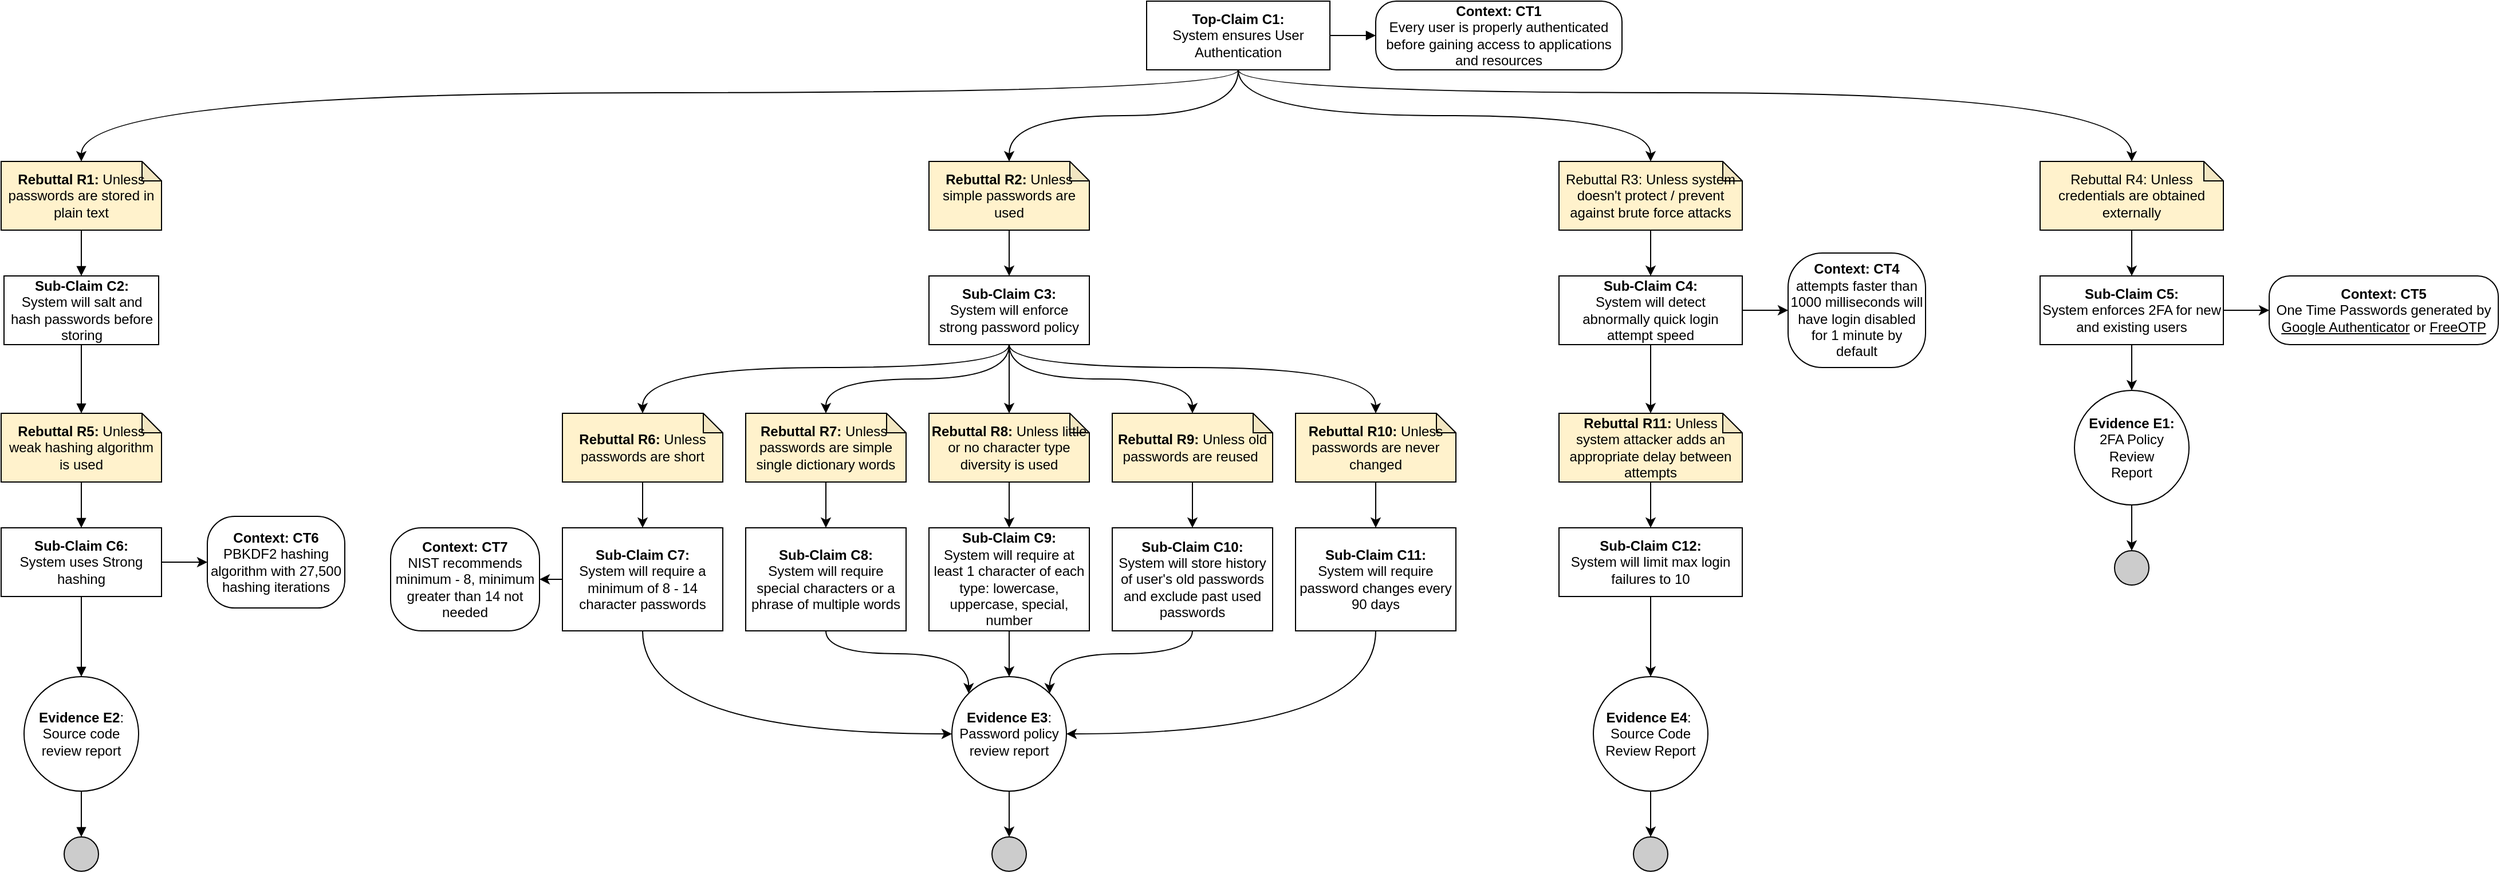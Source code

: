 <mxfile version="20.4.0" type="device"><diagram id="2RAkf9iS2bYrb-5zrusB" name="Page-1"><mxGraphModel dx="3373" dy="934" grid="1" gridSize="10" guides="1" tooltips="1" connect="1" arrows="1" fold="1" page="1" pageScale="1" pageWidth="850" pageHeight="1100" math="0" shadow="0"><root><mxCell id="0"/><mxCell id="1" parent="0"/><mxCell id="EpLoNu7SxfJ4iQwhgqlz-4" style="edgeStyle=orthogonalEdgeStyle;rounded=0;orthogonalLoop=1;jettySize=auto;html=1;exitX=1;exitY=0.5;exitDx=0;exitDy=0;entryX=0;entryY=0.5;entryDx=0;entryDy=0;endArrow=block;endFill=1;" parent="1" source="EpLoNu7SxfJ4iQwhgqlz-2" target="EpLoNu7SxfJ4iQwhgqlz-3" edge="1"><mxGeometry relative="1" as="geometry"/></mxCell><mxCell id="M3ocMMuZltPFjJ-aD4CA-81" style="edgeStyle=orthogonalEdgeStyle;curved=1;rounded=0;orthogonalLoop=1;jettySize=auto;html=1;exitX=0.5;exitY=1;exitDx=0;exitDy=0;" edge="1" parent="1" source="EpLoNu7SxfJ4iQwhgqlz-2" target="EpLoNu7SxfJ4iQwhgqlz-5"><mxGeometry relative="1" as="geometry"><Array as="points"><mxPoint x="-580" y="100"/><mxPoint x="-1590" y="100"/></Array></mxGeometry></mxCell><mxCell id="M3ocMMuZltPFjJ-aD4CA-82" style="edgeStyle=orthogonalEdgeStyle;curved=1;rounded=0;orthogonalLoop=1;jettySize=auto;html=1;entryX=0.5;entryY=0;entryDx=0;entryDy=0;entryPerimeter=0;exitX=0.5;exitY=1;exitDx=0;exitDy=0;" edge="1" parent="1" source="EpLoNu7SxfJ4iQwhgqlz-2" target="-tS1emSIf2z8Tfrz13Ts-1"><mxGeometry relative="1" as="geometry"/></mxCell><mxCell id="M3ocMMuZltPFjJ-aD4CA-83" style="edgeStyle=orthogonalEdgeStyle;curved=1;rounded=0;orthogonalLoop=1;jettySize=auto;html=1;exitX=0.5;exitY=1;exitDx=0;exitDy=0;" edge="1" parent="1" source="EpLoNu7SxfJ4iQwhgqlz-2" target="-tS1emSIf2z8Tfrz13Ts-2"><mxGeometry relative="1" as="geometry"/></mxCell><mxCell id="M3ocMMuZltPFjJ-aD4CA-84" style="edgeStyle=orthogonalEdgeStyle;curved=1;rounded=0;orthogonalLoop=1;jettySize=auto;html=1;entryX=0.5;entryY=0;entryDx=0;entryDy=0;entryPerimeter=0;exitX=0.5;exitY=1;exitDx=0;exitDy=0;" edge="1" parent="1" source="EpLoNu7SxfJ4iQwhgqlz-2" target="M3ocMMuZltPFjJ-aD4CA-74"><mxGeometry relative="1" as="geometry"><Array as="points"><mxPoint x="-580" y="100"/><mxPoint x="200" y="100"/></Array></mxGeometry></mxCell><mxCell id="EpLoNu7SxfJ4iQwhgqlz-2" value="&lt;b&gt;Top-Claim C1:&lt;br&gt;&lt;/b&gt;System ensures User Authentication" style="rounded=0;whiteSpace=wrap;html=1;" parent="1" vertex="1"><mxGeometry x="-660" y="20" width="160" height="60" as="geometry"/></mxCell><mxCell id="EpLoNu7SxfJ4iQwhgqlz-3" value="&lt;b&gt;Context: CT1&lt;/b&gt;&lt;br&gt;Every user is properly authenticated before gaining access to applications and resources" style="rounded=1;whiteSpace=wrap;html=1;arcSize=30;" parent="1" vertex="1"><mxGeometry x="-460" y="20" width="215" height="60" as="geometry"/></mxCell><mxCell id="EpLoNu7SxfJ4iQwhgqlz-9" style="edgeStyle=orthogonalEdgeStyle;curved=1;rounded=0;orthogonalLoop=1;jettySize=auto;html=1;endArrow=block;endFill=1;" parent="1" source="EpLoNu7SxfJ4iQwhgqlz-5" target="EpLoNu7SxfJ4iQwhgqlz-8" edge="1"><mxGeometry relative="1" as="geometry"/></mxCell><mxCell id="EpLoNu7SxfJ4iQwhgqlz-5" value="&lt;b&gt;Rebuttal R1:&lt;/b&gt; Unless passwords are stored in plain text" style="shape=note;whiteSpace=wrap;html=1;backgroundOutline=1;darkOpacity=0.05;size=17;fillColor=#FFF2CC;" parent="1" vertex="1"><mxGeometry x="-1660" y="160" width="140" height="60" as="geometry"/></mxCell><mxCell id="EpLoNu7SxfJ4iQwhgqlz-12" style="edgeStyle=orthogonalEdgeStyle;curved=1;rounded=0;orthogonalLoop=1;jettySize=auto;html=1;exitX=0.5;exitY=1;exitDx=0;exitDy=0;entryX=0.5;entryY=0;entryDx=0;entryDy=0;entryPerimeter=0;endArrow=block;endFill=1;" parent="1" source="EpLoNu7SxfJ4iQwhgqlz-8" target="EpLoNu7SxfJ4iQwhgqlz-10" edge="1"><mxGeometry relative="1" as="geometry"/></mxCell><mxCell id="EpLoNu7SxfJ4iQwhgqlz-8" value="&lt;b&gt;Sub-Claim C2:&lt;br&gt;&lt;/b&gt;System will salt and hash passwords before storing" style="rounded=0;whiteSpace=wrap;html=1;" parent="1" vertex="1"><mxGeometry x="-1657.5" y="260" width="135" height="60" as="geometry"/></mxCell><mxCell id="EpLoNu7SxfJ4iQwhgqlz-16" style="edgeStyle=orthogonalEdgeStyle;curved=1;rounded=0;orthogonalLoop=1;jettySize=auto;html=1;exitX=0.5;exitY=1;exitDx=0;exitDy=0;exitPerimeter=0;entryX=0.5;entryY=0;entryDx=0;entryDy=0;endArrow=block;endFill=1;" parent="1" source="EpLoNu7SxfJ4iQwhgqlz-10" target="EpLoNu7SxfJ4iQwhgqlz-14" edge="1"><mxGeometry relative="1" as="geometry"/></mxCell><mxCell id="EpLoNu7SxfJ4iQwhgqlz-10" value="&lt;b&gt;Rebuttal R5:&lt;/b&gt; Unless weak hashing algorithm is used" style="shape=note;whiteSpace=wrap;html=1;backgroundOutline=1;darkOpacity=0.05;size=17;fillColor=#FFF2CC;" parent="1" vertex="1"><mxGeometry x="-1660" y="380" width="140" height="60" as="geometry"/></mxCell><mxCell id="EpLoNu7SxfJ4iQwhgqlz-20" style="edgeStyle=orthogonalEdgeStyle;curved=1;rounded=0;orthogonalLoop=1;jettySize=auto;html=1;exitX=0.5;exitY=1;exitDx=0;exitDy=0;entryX=0.5;entryY=0;entryDx=0;entryDy=0;endArrow=block;endFill=1;" parent="1" source="EpLoNu7SxfJ4iQwhgqlz-14" target="EpLoNu7SxfJ4iQwhgqlz-18" edge="1"><mxGeometry relative="1" as="geometry"/></mxCell><mxCell id="M3ocMMuZltPFjJ-aD4CA-2" style="edgeStyle=orthogonalEdgeStyle;curved=1;rounded=0;orthogonalLoop=1;jettySize=auto;html=1;entryX=0;entryY=0.5;entryDx=0;entryDy=0;" edge="1" parent="1" source="EpLoNu7SxfJ4iQwhgqlz-14" target="-tS1emSIf2z8Tfrz13Ts-18"><mxGeometry relative="1" as="geometry"/></mxCell><mxCell id="EpLoNu7SxfJ4iQwhgqlz-14" value="&lt;b&gt;Sub-Claim C6:&lt;br&gt;&lt;/b&gt;System uses Strong hashing" style="rounded=0;whiteSpace=wrap;html=1;" parent="1" vertex="1"><mxGeometry x="-1660" y="480" width="140" height="60" as="geometry"/></mxCell><mxCell id="EpLoNu7SxfJ4iQwhgqlz-23" style="edgeStyle=orthogonalEdgeStyle;curved=1;rounded=0;orthogonalLoop=1;jettySize=auto;html=1;entryX=0.5;entryY=0;entryDx=0;entryDy=0;endArrow=block;endFill=1;" parent="1" source="EpLoNu7SxfJ4iQwhgqlz-18" target="EpLoNu7SxfJ4iQwhgqlz-22" edge="1"><mxGeometry relative="1" as="geometry"/></mxCell><mxCell id="EpLoNu7SxfJ4iQwhgqlz-18" value="&lt;b&gt;Evidence E2&lt;/b&gt;:&lt;br&gt;Source code review report" style="ellipse;whiteSpace=wrap;html=1;aspect=fixed;fillColor=#ffffff;rounded=0;" parent="1" vertex="1"><mxGeometry x="-1640" y="610" width="100" height="100" as="geometry"/></mxCell><mxCell id="EpLoNu7SxfJ4iQwhgqlz-22" value="" style="ellipse;whiteSpace=wrap;html=1;aspect=fixed;fillColor=#CCCCCC;" parent="1" vertex="1"><mxGeometry x="-1605" y="750" width="30" height="30" as="geometry"/></mxCell><mxCell id="M3ocMMuZltPFjJ-aD4CA-77" style="edgeStyle=orthogonalEdgeStyle;curved=1;rounded=0;orthogonalLoop=1;jettySize=auto;html=1;entryX=0;entryY=0.5;entryDx=0;entryDy=0;" edge="1" parent="1" source="EpLoNu7SxfJ4iQwhgqlz-40" target="-tS1emSIf2z8Tfrz13Ts-5"><mxGeometry relative="1" as="geometry"/></mxCell><mxCell id="M3ocMMuZltPFjJ-aD4CA-79" style="edgeStyle=orthogonalEdgeStyle;curved=1;rounded=0;orthogonalLoop=1;jettySize=auto;html=1;entryX=0.5;entryY=0;entryDx=0;entryDy=0;" edge="1" parent="1" source="EpLoNu7SxfJ4iQwhgqlz-40" target="-tS1emSIf2z8Tfrz13Ts-11"><mxGeometry relative="1" as="geometry"/></mxCell><mxCell id="EpLoNu7SxfJ4iQwhgqlz-40" value="&lt;b&gt;Sub-Claim C5:&lt;br&gt;&lt;/b&gt;System enforces 2FA for new and existing users" style="rounded=0;whiteSpace=wrap;html=1;" parent="1" vertex="1"><mxGeometry x="120" y="260" width="160" height="60" as="geometry"/></mxCell><mxCell id="M3ocMMuZltPFjJ-aD4CA-16" style="edgeStyle=orthogonalEdgeStyle;curved=1;rounded=0;orthogonalLoop=1;jettySize=auto;html=1;entryX=0.5;entryY=0;entryDx=0;entryDy=0;" edge="1" parent="1" source="-tS1emSIf2z8Tfrz13Ts-1" target="M3ocMMuZltPFjJ-aD4CA-5"><mxGeometry relative="1" as="geometry"/></mxCell><mxCell id="-tS1emSIf2z8Tfrz13Ts-1" value="&lt;b&gt;Rebuttal R2: &lt;/b&gt;Unless simple passwords are used" style="shape=note;whiteSpace=wrap;html=1;backgroundOutline=1;darkOpacity=0.05;size=17;fillColor=#FFF2CC;" parent="1" vertex="1"><mxGeometry x="-850" y="160" width="140" height="60" as="geometry"/></mxCell><mxCell id="M3ocMMuZltPFjJ-aD4CA-67" style="edgeStyle=orthogonalEdgeStyle;curved=1;rounded=0;orthogonalLoop=1;jettySize=auto;html=1;entryX=0.5;entryY=0;entryDx=0;entryDy=0;" edge="1" parent="1" source="-tS1emSIf2z8Tfrz13Ts-2" target="M3ocMMuZltPFjJ-aD4CA-62"><mxGeometry relative="1" as="geometry"/></mxCell><mxCell id="-tS1emSIf2z8Tfrz13Ts-2" value="Rebuttal R3: Unless system doesn't protect / prevent against brute force attacks" style="shape=note;whiteSpace=wrap;html=1;backgroundOutline=1;darkOpacity=0.05;size=17;fillColor=#FFF2CC;" parent="1" vertex="1"><mxGeometry x="-300" y="160" width="160" height="60" as="geometry"/></mxCell><mxCell id="-tS1emSIf2z8Tfrz13Ts-5" value="&lt;b&gt;Context: CT5&lt;/b&gt;&lt;br&gt;One Time Passwords generated by &lt;u&gt;Google Authenticator&lt;/u&gt;&amp;nbsp;or &lt;u&gt;FreeOTP&lt;/u&gt;" style="rounded=1;whiteSpace=wrap;html=1;arcSize=30;" parent="1" vertex="1"><mxGeometry x="320" y="260" width="200" height="60" as="geometry"/></mxCell><mxCell id="-tS1emSIf2z8Tfrz13Ts-14" style="edgeStyle=orthogonalEdgeStyle;rounded=0;orthogonalLoop=1;jettySize=auto;html=1;entryX=0.5;entryY=0;entryDx=0;entryDy=0;" parent="1" source="-tS1emSIf2z8Tfrz13Ts-11" target="-tS1emSIf2z8Tfrz13Ts-12" edge="1"><mxGeometry relative="1" as="geometry"/></mxCell><mxCell id="-tS1emSIf2z8Tfrz13Ts-11" value="&lt;b&gt;Evidence E1:&lt;/b&gt;&lt;br&gt;2FA Policy Review&lt;br&gt;Report" style="ellipse;whiteSpace=wrap;html=1;aspect=fixed;fillColor=#ffffff;rounded=0;" parent="1" vertex="1"><mxGeometry x="150" y="360" width="100" height="100" as="geometry"/></mxCell><mxCell id="-tS1emSIf2z8Tfrz13Ts-12" value="" style="ellipse;whiteSpace=wrap;html=1;aspect=fixed;fillColor=#CCCCCC;" parent="1" vertex="1"><mxGeometry x="185" y="500" width="30" height="30" as="geometry"/></mxCell><mxCell id="-tS1emSIf2z8Tfrz13Ts-18" value="&lt;b&gt;Context: CT6&lt;br&gt;&lt;/b&gt;PBKDF2 hashing algorithm with 27,500 hashing iterations" style="rounded=1;whiteSpace=wrap;html=1;arcSize=30;" parent="1" vertex="1"><mxGeometry x="-1480" y="470" width="120" height="80" as="geometry"/></mxCell><mxCell id="M3ocMMuZltPFjJ-aD4CA-15" style="edgeStyle=orthogonalEdgeStyle;curved=1;rounded=0;orthogonalLoop=1;jettySize=auto;html=1;exitX=0.5;exitY=1;exitDx=0;exitDy=0;" edge="1" parent="1" source="M3ocMMuZltPFjJ-aD4CA-5" target="M3ocMMuZltPFjJ-aD4CA-10"><mxGeometry relative="1" as="geometry"/></mxCell><mxCell id="M3ocMMuZltPFjJ-aD4CA-31" style="edgeStyle=orthogonalEdgeStyle;curved=1;rounded=0;orthogonalLoop=1;jettySize=auto;html=1;exitX=0.5;exitY=1;exitDx=0;exitDy=0;" edge="1" parent="1" source="M3ocMMuZltPFjJ-aD4CA-5" target="M3ocMMuZltPFjJ-aD4CA-8"><mxGeometry relative="1" as="geometry"><Array as="points"><mxPoint x="-780" y="340"/><mxPoint x="-1100" y="340"/></Array></mxGeometry></mxCell><mxCell id="M3ocMMuZltPFjJ-aD4CA-32" style="edgeStyle=orthogonalEdgeStyle;curved=1;rounded=0;orthogonalLoop=1;jettySize=auto;html=1;exitX=0.5;exitY=1;exitDx=0;exitDy=0;" edge="1" parent="1" source="M3ocMMuZltPFjJ-aD4CA-5" target="M3ocMMuZltPFjJ-aD4CA-9"><mxGeometry relative="1" as="geometry"/></mxCell><mxCell id="M3ocMMuZltPFjJ-aD4CA-33" style="edgeStyle=orthogonalEdgeStyle;curved=1;rounded=0;orthogonalLoop=1;jettySize=auto;html=1;exitX=0.5;exitY=1;exitDx=0;exitDy=0;" edge="1" parent="1" source="M3ocMMuZltPFjJ-aD4CA-5" target="M3ocMMuZltPFjJ-aD4CA-24"><mxGeometry relative="1" as="geometry"/></mxCell><mxCell id="M3ocMMuZltPFjJ-aD4CA-34" style="edgeStyle=orthogonalEdgeStyle;curved=1;rounded=0;orthogonalLoop=1;jettySize=auto;html=1;exitX=0.5;exitY=1;exitDx=0;exitDy=0;" edge="1" parent="1" source="M3ocMMuZltPFjJ-aD4CA-5" target="M3ocMMuZltPFjJ-aD4CA-23"><mxGeometry relative="1" as="geometry"><Array as="points"><mxPoint x="-780" y="340"/><mxPoint x="-460" y="340"/></Array></mxGeometry></mxCell><mxCell id="M3ocMMuZltPFjJ-aD4CA-5" value="&lt;b&gt;Sub-Claim C3:&lt;br&gt;&lt;/b&gt;System will enforce strong password policy" style="rounded=0;whiteSpace=wrap;html=1;" vertex="1" parent="1"><mxGeometry x="-850" y="260" width="140" height="60" as="geometry"/></mxCell><mxCell id="M3ocMMuZltPFjJ-aD4CA-70" style="edgeStyle=orthogonalEdgeStyle;curved=1;rounded=0;orthogonalLoop=1;jettySize=auto;html=1;entryX=0.5;entryY=0;entryDx=0;entryDy=0;" edge="1" parent="1" source="M3ocMMuZltPFjJ-aD4CA-6" target="M3ocMMuZltPFjJ-aD4CA-66"><mxGeometry relative="1" as="geometry"/></mxCell><mxCell id="M3ocMMuZltPFjJ-aD4CA-6" value="&lt;b&gt;Sub-Claim C12:&lt;br&gt;&lt;/b&gt;System will limit max login failures to 10" style="rounded=0;whiteSpace=wrap;html=1;" vertex="1" parent="1"><mxGeometry x="-300" y="480" width="160" height="60" as="geometry"/></mxCell><mxCell id="M3ocMMuZltPFjJ-aD4CA-35" style="edgeStyle=orthogonalEdgeStyle;curved=1;rounded=0;orthogonalLoop=1;jettySize=auto;html=1;" edge="1" parent="1" source="M3ocMMuZltPFjJ-aD4CA-8" target="M3ocMMuZltPFjJ-aD4CA-22"><mxGeometry relative="1" as="geometry"/></mxCell><mxCell id="M3ocMMuZltPFjJ-aD4CA-8" value="&lt;b&gt;Rebuttal R6:&lt;/b&gt; Unless passwords are short" style="shape=note;whiteSpace=wrap;html=1;backgroundOutline=1;darkOpacity=0.05;size=17;fillColor=#FFF2CC;" vertex="1" parent="1"><mxGeometry x="-1170" y="380" width="140" height="60" as="geometry"/></mxCell><mxCell id="M3ocMMuZltPFjJ-aD4CA-44" style="edgeStyle=none;rounded=0;orthogonalLoop=1;jettySize=auto;html=1;entryX=0.5;entryY=0;entryDx=0;entryDy=0;" edge="1" parent="1" source="M3ocMMuZltPFjJ-aD4CA-9" target="M3ocMMuZltPFjJ-aD4CA-38"><mxGeometry relative="1" as="geometry"/></mxCell><mxCell id="M3ocMMuZltPFjJ-aD4CA-9" value="&lt;b&gt;Rebuttal R7:&lt;/b&gt; Unless&amp;nbsp; passwords are simple single dictionary words" style="shape=note;whiteSpace=wrap;html=1;backgroundOutline=1;darkOpacity=0.05;size=17;fillColor=#FFF2CC;" vertex="1" parent="1"><mxGeometry x="-1010" y="380" width="140" height="60" as="geometry"/></mxCell><mxCell id="M3ocMMuZltPFjJ-aD4CA-45" style="edgeStyle=none;rounded=0;orthogonalLoop=1;jettySize=auto;html=1;entryX=0.5;entryY=0;entryDx=0;entryDy=0;" edge="1" parent="1" source="M3ocMMuZltPFjJ-aD4CA-10" target="M3ocMMuZltPFjJ-aD4CA-39"><mxGeometry relative="1" as="geometry"/></mxCell><mxCell id="M3ocMMuZltPFjJ-aD4CA-10" value="&lt;b&gt;Rebuttal R8:&lt;/b&gt; Unless little or no character type diversity is used" style="shape=note;whiteSpace=wrap;html=1;backgroundOutline=1;darkOpacity=0.05;size=17;fillColor=#FFF2CC;" vertex="1" parent="1"><mxGeometry x="-850" y="380" width="140" height="60" as="geometry"/></mxCell><mxCell id="M3ocMMuZltPFjJ-aD4CA-43" style="edgeStyle=none;rounded=0;orthogonalLoop=1;jettySize=auto;html=1;entryX=1;entryY=0.5;entryDx=0;entryDy=0;" edge="1" parent="1" source="M3ocMMuZltPFjJ-aD4CA-22" target="M3ocMMuZltPFjJ-aD4CA-42"><mxGeometry relative="1" as="geometry"/></mxCell><mxCell id="M3ocMMuZltPFjJ-aD4CA-58" style="edgeStyle=orthogonalEdgeStyle;curved=1;rounded=0;orthogonalLoop=1;jettySize=auto;html=1;entryX=0;entryY=0.5;entryDx=0;entryDy=0;exitX=0.5;exitY=1;exitDx=0;exitDy=0;" edge="1" parent="1" source="M3ocMMuZltPFjJ-aD4CA-22" target="M3ocMMuZltPFjJ-aD4CA-48"><mxGeometry relative="1" as="geometry"/></mxCell><mxCell id="M3ocMMuZltPFjJ-aD4CA-22" value="&lt;b&gt;Sub-Claim C7:&lt;br&gt;&lt;/b&gt;System will require a minimum of 8 - 14 character passwords" style="rounded=0;whiteSpace=wrap;html=1;" vertex="1" parent="1"><mxGeometry x="-1170" y="480" width="140" height="90" as="geometry"/></mxCell><mxCell id="M3ocMMuZltPFjJ-aD4CA-47" style="edgeStyle=none;rounded=0;orthogonalLoop=1;jettySize=auto;html=1;entryX=0.5;entryY=0;entryDx=0;entryDy=0;" edge="1" parent="1" source="M3ocMMuZltPFjJ-aD4CA-23" target="M3ocMMuZltPFjJ-aD4CA-41"><mxGeometry relative="1" as="geometry"/></mxCell><mxCell id="M3ocMMuZltPFjJ-aD4CA-23" value="&lt;b&gt;Rebuttal R10:&lt;/b&gt; Unless passwords are never changed" style="shape=note;whiteSpace=wrap;html=1;backgroundOutline=1;darkOpacity=0.05;size=17;fillColor=#FFF2CC;" vertex="1" parent="1"><mxGeometry x="-530" y="380" width="140" height="60" as="geometry"/></mxCell><mxCell id="M3ocMMuZltPFjJ-aD4CA-46" style="edgeStyle=none;rounded=0;orthogonalLoop=1;jettySize=auto;html=1;entryX=0.5;entryY=0;entryDx=0;entryDy=0;" edge="1" parent="1" source="M3ocMMuZltPFjJ-aD4CA-24" target="M3ocMMuZltPFjJ-aD4CA-40"><mxGeometry relative="1" as="geometry"/></mxCell><mxCell id="M3ocMMuZltPFjJ-aD4CA-24" value="&lt;b&gt;Rebuttal R9: &lt;/b&gt;Unless old passwords are reused&amp;nbsp;" style="shape=note;whiteSpace=wrap;html=1;backgroundOutline=1;darkOpacity=0.05;size=17;fillColor=#FFF2CC;" vertex="1" parent="1"><mxGeometry x="-690" y="380" width="140" height="60" as="geometry"/></mxCell><mxCell id="M3ocMMuZltPFjJ-aD4CA-56" style="edgeStyle=orthogonalEdgeStyle;curved=1;rounded=0;orthogonalLoop=1;jettySize=auto;html=1;entryX=0;entryY=0;entryDx=0;entryDy=0;exitX=0.5;exitY=1;exitDx=0;exitDy=0;" edge="1" parent="1" source="M3ocMMuZltPFjJ-aD4CA-38" target="M3ocMMuZltPFjJ-aD4CA-48"><mxGeometry relative="1" as="geometry"/></mxCell><mxCell id="M3ocMMuZltPFjJ-aD4CA-38" value="&lt;b&gt;Sub-Claim C8:&lt;br&gt;&lt;/b&gt;System will require special characters or a phrase of multiple words" style="rounded=0;whiteSpace=wrap;html=1;" vertex="1" parent="1"><mxGeometry x="-1010" y="480" width="140" height="90" as="geometry"/></mxCell><mxCell id="M3ocMMuZltPFjJ-aD4CA-50" style="edgeStyle=none;rounded=0;orthogonalLoop=1;jettySize=auto;html=1;entryX=0.5;entryY=0;entryDx=0;entryDy=0;" edge="1" parent="1" source="M3ocMMuZltPFjJ-aD4CA-39" target="M3ocMMuZltPFjJ-aD4CA-48"><mxGeometry relative="1" as="geometry"/></mxCell><mxCell id="M3ocMMuZltPFjJ-aD4CA-39" value="&lt;b&gt;Sub-Claim C9:&lt;br&gt;&lt;/b&gt;System will require at least 1 character of each type: lowercase, uppercase, special, number" style="rounded=0;whiteSpace=wrap;html=1;" vertex="1" parent="1"><mxGeometry x="-850" y="480" width="140" height="90" as="geometry"/></mxCell><mxCell id="M3ocMMuZltPFjJ-aD4CA-60" style="edgeStyle=orthogonalEdgeStyle;curved=1;rounded=0;orthogonalLoop=1;jettySize=auto;html=1;entryX=1;entryY=0;entryDx=0;entryDy=0;exitX=0.5;exitY=1;exitDx=0;exitDy=0;" edge="1" parent="1" source="M3ocMMuZltPFjJ-aD4CA-40" target="M3ocMMuZltPFjJ-aD4CA-48"><mxGeometry relative="1" as="geometry"/></mxCell><mxCell id="M3ocMMuZltPFjJ-aD4CA-40" value="&lt;b&gt;Sub-Claim C10:&lt;br&gt;&lt;/b&gt;System will store history of user's old passwords and exclude past used passwords" style="rounded=0;whiteSpace=wrap;html=1;" vertex="1" parent="1"><mxGeometry x="-690" y="480" width="140" height="90" as="geometry"/></mxCell><mxCell id="M3ocMMuZltPFjJ-aD4CA-59" style="edgeStyle=orthogonalEdgeStyle;curved=1;rounded=0;orthogonalLoop=1;jettySize=auto;html=1;entryX=1;entryY=0.5;entryDx=0;entryDy=0;exitX=0.5;exitY=1;exitDx=0;exitDy=0;" edge="1" parent="1" source="M3ocMMuZltPFjJ-aD4CA-41" target="M3ocMMuZltPFjJ-aD4CA-48"><mxGeometry relative="1" as="geometry"/></mxCell><mxCell id="M3ocMMuZltPFjJ-aD4CA-41" value="&lt;b&gt;Sub-Claim C11:&lt;br&gt;&lt;/b&gt;System will require password changes every 90 days" style="rounded=0;whiteSpace=wrap;html=1;" vertex="1" parent="1"><mxGeometry x="-530" y="480" width="140" height="90" as="geometry"/></mxCell><mxCell id="M3ocMMuZltPFjJ-aD4CA-42" value="&lt;b&gt;Context: CT7&lt;br&gt;&lt;/b&gt;NIST recommends minimum - 8, minimum greater than 14 not needed" style="rounded=1;whiteSpace=wrap;html=1;arcSize=30;" vertex="1" parent="1"><mxGeometry x="-1320" y="480" width="130" height="90" as="geometry"/></mxCell><mxCell id="M3ocMMuZltPFjJ-aD4CA-51" style="edgeStyle=none;rounded=0;orthogonalLoop=1;jettySize=auto;html=1;entryX=0.5;entryY=0;entryDx=0;entryDy=0;" edge="1" parent="1" source="M3ocMMuZltPFjJ-aD4CA-48" target="M3ocMMuZltPFjJ-aD4CA-49"><mxGeometry relative="1" as="geometry"/></mxCell><mxCell id="M3ocMMuZltPFjJ-aD4CA-48" value="&lt;b&gt;Evidence E3&lt;/b&gt;:&lt;br&gt;Password policy review report" style="ellipse;whiteSpace=wrap;html=1;aspect=fixed;fillColor=#ffffff;rounded=0;" vertex="1" parent="1"><mxGeometry x="-830" y="610" width="100" height="100" as="geometry"/></mxCell><mxCell id="M3ocMMuZltPFjJ-aD4CA-49" value="" style="ellipse;whiteSpace=wrap;html=1;aspect=fixed;fillColor=#CCCCCC;" vertex="1" parent="1"><mxGeometry x="-795" y="750" width="30" height="30" as="geometry"/></mxCell><mxCell id="M3ocMMuZltPFjJ-aD4CA-64" style="edgeStyle=orthogonalEdgeStyle;curved=1;rounded=0;orthogonalLoop=1;jettySize=auto;html=1;entryX=0;entryY=0.5;entryDx=0;entryDy=0;" edge="1" parent="1" source="M3ocMMuZltPFjJ-aD4CA-62" target="M3ocMMuZltPFjJ-aD4CA-63"><mxGeometry relative="1" as="geometry"/></mxCell><mxCell id="M3ocMMuZltPFjJ-aD4CA-68" style="edgeStyle=orthogonalEdgeStyle;curved=1;rounded=0;orthogonalLoop=1;jettySize=auto;html=1;entryX=0.5;entryY=0;entryDx=0;entryDy=0;entryPerimeter=0;" edge="1" parent="1" source="M3ocMMuZltPFjJ-aD4CA-62" target="M3ocMMuZltPFjJ-aD4CA-65"><mxGeometry relative="1" as="geometry"/></mxCell><mxCell id="M3ocMMuZltPFjJ-aD4CA-62" value="&lt;b&gt;Sub-Claim C4:&lt;br&gt;&lt;/b&gt;System will detect abnormally quick login attempt speed" style="rounded=0;whiteSpace=wrap;html=1;" vertex="1" parent="1"><mxGeometry x="-300" y="260" width="160" height="60" as="geometry"/></mxCell><mxCell id="M3ocMMuZltPFjJ-aD4CA-63" value="&lt;b&gt;Context: CT4&lt;br&gt;&lt;/b&gt;attempts faster than 1000 milliseconds will have login disabled for 1 minute by default" style="rounded=1;whiteSpace=wrap;html=1;arcSize=30;" vertex="1" parent="1"><mxGeometry x="-100" y="240" width="120" height="100" as="geometry"/></mxCell><mxCell id="M3ocMMuZltPFjJ-aD4CA-69" style="edgeStyle=orthogonalEdgeStyle;curved=1;rounded=0;orthogonalLoop=1;jettySize=auto;html=1;entryX=0.5;entryY=0;entryDx=0;entryDy=0;" edge="1" parent="1" source="M3ocMMuZltPFjJ-aD4CA-65" target="M3ocMMuZltPFjJ-aD4CA-6"><mxGeometry relative="1" as="geometry"/></mxCell><mxCell id="M3ocMMuZltPFjJ-aD4CA-65" value="&lt;b&gt;Rebuttal R11:&lt;/b&gt; Unless system attacker adds an appropriate delay between attempts" style="shape=note;whiteSpace=wrap;html=1;backgroundOutline=1;darkOpacity=0.05;size=17;fillColor=#FFF2CC;" vertex="1" parent="1"><mxGeometry x="-300" y="380" width="160" height="60" as="geometry"/></mxCell><mxCell id="M3ocMMuZltPFjJ-aD4CA-72" style="edgeStyle=orthogonalEdgeStyle;curved=1;rounded=0;orthogonalLoop=1;jettySize=auto;html=1;entryX=0.5;entryY=0;entryDx=0;entryDy=0;" edge="1" parent="1" source="M3ocMMuZltPFjJ-aD4CA-66" target="M3ocMMuZltPFjJ-aD4CA-71"><mxGeometry relative="1" as="geometry"/></mxCell><mxCell id="M3ocMMuZltPFjJ-aD4CA-66" value="&lt;b&gt;Evidence E4&lt;/b&gt;:&amp;nbsp; Source Code Review Report" style="ellipse;whiteSpace=wrap;html=1;aspect=fixed;fillColor=#ffffff;rounded=0;" vertex="1" parent="1"><mxGeometry x="-270" y="610" width="100" height="100" as="geometry"/></mxCell><mxCell id="M3ocMMuZltPFjJ-aD4CA-71" value="" style="ellipse;whiteSpace=wrap;html=1;aspect=fixed;fillColor=#CCCCCC;" vertex="1" parent="1"><mxGeometry x="-235" y="750" width="30" height="30" as="geometry"/></mxCell><mxCell id="M3ocMMuZltPFjJ-aD4CA-78" style="edgeStyle=orthogonalEdgeStyle;curved=1;rounded=0;orthogonalLoop=1;jettySize=auto;html=1;entryX=0.5;entryY=0;entryDx=0;entryDy=0;" edge="1" parent="1" source="M3ocMMuZltPFjJ-aD4CA-74" target="EpLoNu7SxfJ4iQwhgqlz-40"><mxGeometry relative="1" as="geometry"/></mxCell><mxCell id="M3ocMMuZltPFjJ-aD4CA-74" value="Rebuttal R4: Unless credentials are obtained externally" style="shape=note;whiteSpace=wrap;html=1;backgroundOutline=1;darkOpacity=0.05;size=17;fillColor=#FFF2CC;" vertex="1" parent="1"><mxGeometry x="120" y="160" width="160" height="60" as="geometry"/></mxCell></root></mxGraphModel></diagram></mxfile>
